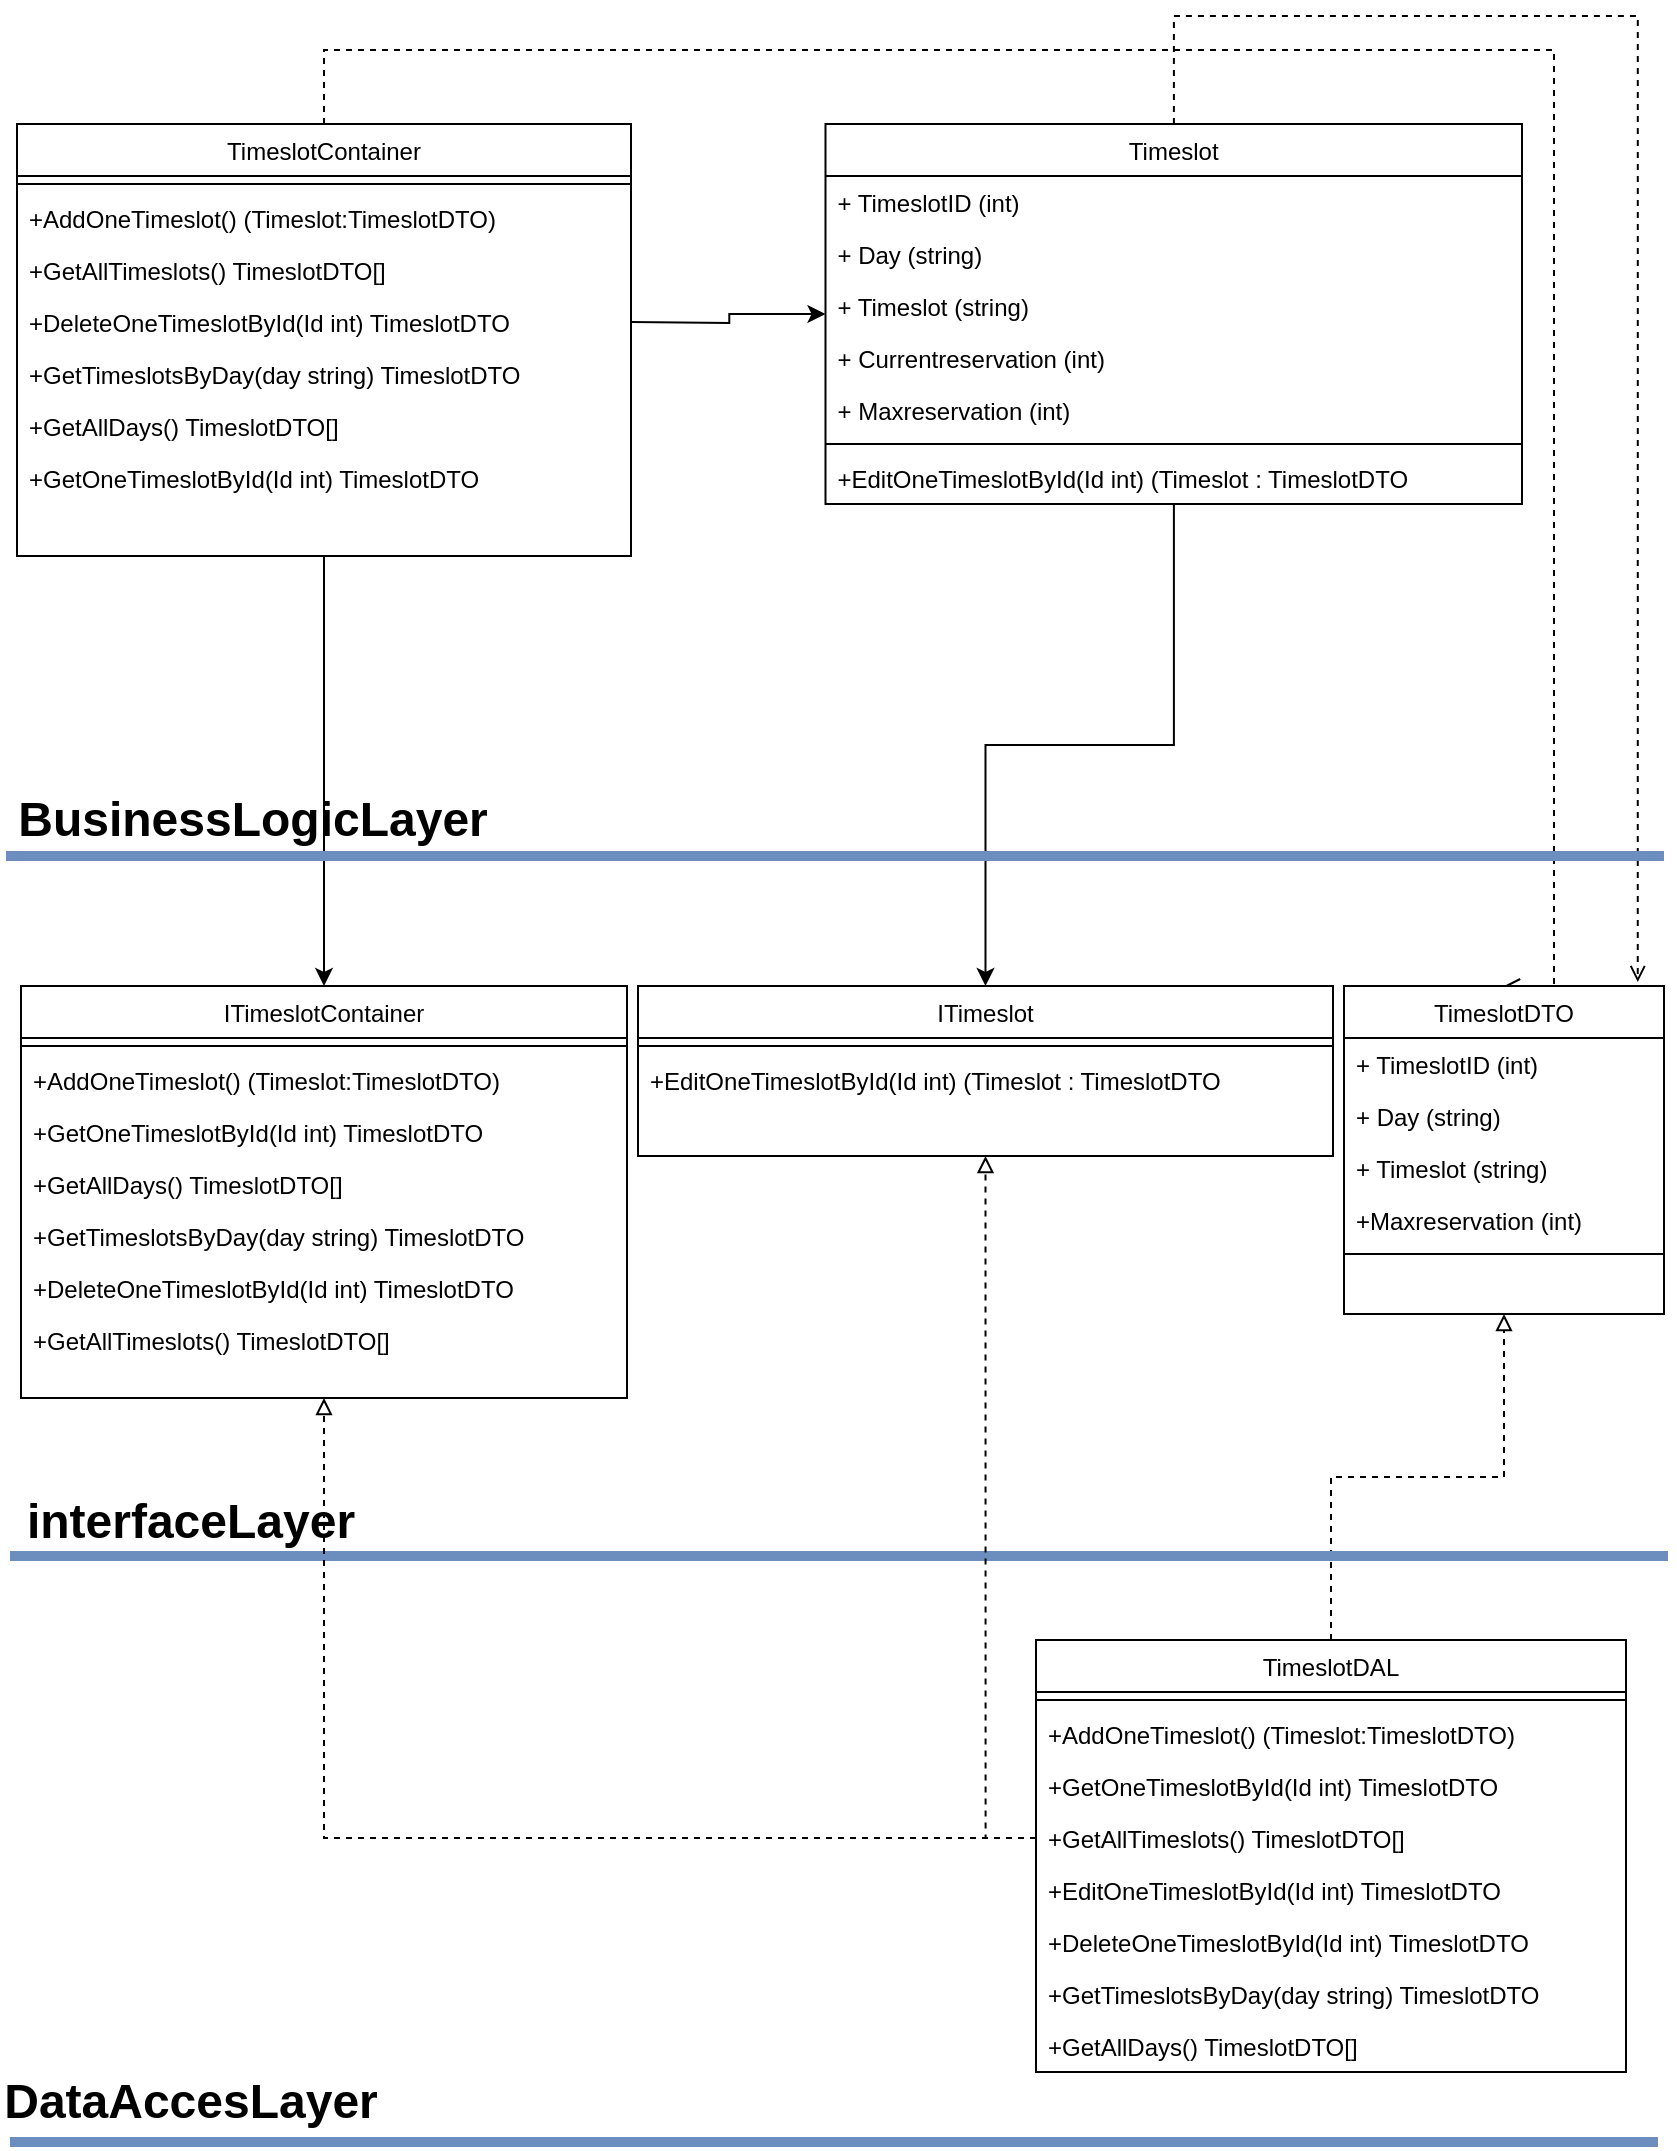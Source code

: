 <mxfile version="17.5.0" type="device"><diagram id="C5RBs43oDa-KdzZeNtuy" name="Page-1"><mxGraphModel dx="3961" dy="2322" grid="0" gridSize="10" guides="1" tooltips="1" connect="1" arrows="1" fold="1" page="1" pageScale="1" pageWidth="827" pageHeight="1169" math="0" shadow="0"><root><mxCell id="WIyWlLk6GJQsqaUBKTNV-0"/><mxCell id="WIyWlLk6GJQsqaUBKTNV-1" parent="WIyWlLk6GJQsqaUBKTNV-0"/><mxCell id="2ASBYMUM4X_x6EHXCCMw-126" style="edgeStyle=orthogonalEdgeStyle;rounded=0;orthogonalLoop=1;jettySize=auto;html=1;" parent="WIyWlLk6GJQsqaUBKTNV-1" source="zkfFHV4jXpPFQw0GAbJ--6" target="2ASBYMUM4X_x6EHXCCMw-103" edge="1"><mxGeometry relative="1" as="geometry"/></mxCell><mxCell id="2ASBYMUM4X_x6EHXCCMw-146" style="edgeStyle=orthogonalEdgeStyle;rounded=0;orthogonalLoop=1;jettySize=auto;html=1;entryX=0.918;entryY=-0.012;entryDx=0;entryDy=0;entryPerimeter=0;dashed=1;endArrow=open;endFill=0;" parent="WIyWlLk6GJQsqaUBKTNV-1" source="zkfFHV4jXpPFQw0GAbJ--6" target="wPqW9E9XoaMiJ4lmciyn-19" edge="1"><mxGeometry relative="1" as="geometry"><Array as="points"><mxPoint x="-245" y="-374"/><mxPoint x="-13" y="-374"/></Array></mxGeometry></mxCell><mxCell id="zkfFHV4jXpPFQw0GAbJ--6" value="Timeslot" style="swimlane;fontStyle=0;align=center;verticalAlign=top;childLayout=stackLayout;horizontal=1;startSize=26;horizontalStack=0;resizeParent=1;resizeLast=0;collapsible=1;marginBottom=0;rounded=0;shadow=0;strokeWidth=1;" parent="WIyWlLk6GJQsqaUBKTNV-1" vertex="1"><mxGeometry x="-419.25" y="-320" width="348.25" height="190" as="geometry"><mxRectangle x="130" y="380" width="160" height="26" as="alternateBounds"/></mxGeometry></mxCell><mxCell id="zkfFHV4jXpPFQw0GAbJ--7" value="+ TimeslotID (int)" style="text;align=left;verticalAlign=top;spacingLeft=4;spacingRight=4;overflow=hidden;rotatable=0;points=[[0,0.5],[1,0.5]];portConstraint=eastwest;" parent="zkfFHV4jXpPFQw0GAbJ--6" vertex="1"><mxGeometry y="26" width="348.25" height="26" as="geometry"/></mxCell><mxCell id="zkfFHV4jXpPFQw0GAbJ--8" value="+ Day (string)" style="text;align=left;verticalAlign=top;spacingLeft=4;spacingRight=4;overflow=hidden;rotatable=0;points=[[0,0.5],[1,0.5]];portConstraint=eastwest;rounded=0;shadow=0;html=0;" parent="zkfFHV4jXpPFQw0GAbJ--6" vertex="1"><mxGeometry y="52" width="348.25" height="26" as="geometry"/></mxCell><mxCell id="wPqW9E9XoaMiJ4lmciyn-0" value="+ Timeslot (string)" style="text;align=left;verticalAlign=top;spacingLeft=4;spacingRight=4;overflow=hidden;rotatable=0;points=[[0,0.5],[1,0.5]];portConstraint=eastwest;rounded=0;shadow=0;html=0;" parent="zkfFHV4jXpPFQw0GAbJ--6" vertex="1"><mxGeometry y="78" width="348.25" height="26" as="geometry"/></mxCell><mxCell id="wPqW9E9XoaMiJ4lmciyn-1" value="+ Currentreservation (int)" style="text;align=left;verticalAlign=top;spacingLeft=4;spacingRight=4;overflow=hidden;rotatable=0;points=[[0,0.5],[1,0.5]];portConstraint=eastwest;rounded=0;shadow=0;html=0;" parent="zkfFHV4jXpPFQw0GAbJ--6" vertex="1"><mxGeometry y="104" width="348.25" height="26" as="geometry"/></mxCell><mxCell id="wPqW9E9XoaMiJ4lmciyn-2" value="+ Maxreservation (int)" style="text;align=left;verticalAlign=top;spacingLeft=4;spacingRight=4;overflow=hidden;rotatable=0;points=[[0,0.5],[1,0.5]];portConstraint=eastwest;rounded=0;shadow=0;html=0;" parent="zkfFHV4jXpPFQw0GAbJ--6" vertex="1"><mxGeometry y="130" width="348.25" height="26" as="geometry"/></mxCell><mxCell id="zkfFHV4jXpPFQw0GAbJ--9" value="" style="line;html=1;strokeWidth=1;align=left;verticalAlign=middle;spacingTop=-1;spacingLeft=3;spacingRight=3;rotatable=0;labelPosition=right;points=[];portConstraint=eastwest;" parent="zkfFHV4jXpPFQw0GAbJ--6" vertex="1"><mxGeometry y="156" width="348.25" height="8" as="geometry"/></mxCell><mxCell id="_TMZn5hbdHprBEQDX3Co-15" value="+EditOneTimeslotById(Id int) (Timeslot : TimeslotDTO" style="text;align=left;verticalAlign=top;spacingLeft=4;spacingRight=4;overflow=hidden;rotatable=0;points=[[0,0.5],[1,0.5]];portConstraint=eastwest;rounded=0;shadow=0;html=0;" vertex="1" parent="zkfFHV4jXpPFQw0GAbJ--6"><mxGeometry y="164" width="348.25" height="26" as="geometry"/></mxCell><mxCell id="2ASBYMUM4X_x6EHXCCMw-127" style="edgeStyle=orthogonalEdgeStyle;rounded=0;orthogonalLoop=1;jettySize=auto;html=1;entryX=0.5;entryY=0;entryDx=0;entryDy=0;" parent="WIyWlLk6GJQsqaUBKTNV-1" source="wPqW9E9XoaMiJ4lmciyn-5" target="2ASBYMUM4X_x6EHXCCMw-112" edge="1"><mxGeometry relative="1" as="geometry"/></mxCell><mxCell id="2ASBYMUM4X_x6EHXCCMw-147" style="edgeStyle=orthogonalEdgeStyle;rounded=0;orthogonalLoop=1;jettySize=auto;html=1;entryX=0.5;entryY=0;entryDx=0;entryDy=0;dashed=1;endArrow=open;endFill=0;" parent="WIyWlLk6GJQsqaUBKTNV-1" source="wPqW9E9XoaMiJ4lmciyn-5" target="wPqW9E9XoaMiJ4lmciyn-19" edge="1"><mxGeometry relative="1" as="geometry"><Array as="points"><mxPoint x="-670" y="-357"/><mxPoint x="-55" y="-357"/><mxPoint x="-55" y="111"/></Array></mxGeometry></mxCell><mxCell id="wPqW9E9XoaMiJ4lmciyn-5" value="TimeslotContainer" style="swimlane;fontStyle=0;align=center;verticalAlign=top;childLayout=stackLayout;horizontal=1;startSize=26;horizontalStack=0;resizeParent=1;resizeLast=0;collapsible=1;marginBottom=0;rounded=0;shadow=0;strokeWidth=1;" parent="WIyWlLk6GJQsqaUBKTNV-1" vertex="1"><mxGeometry x="-823.5" y="-320" width="307" height="216" as="geometry"><mxRectangle x="130" y="380" width="160" height="26" as="alternateBounds"/></mxGeometry></mxCell><mxCell id="_TMZn5hbdHprBEQDX3Co-8" value="" style="line;html=1;strokeWidth=1;align=left;verticalAlign=middle;spacingTop=-1;spacingLeft=3;spacingRight=3;rotatable=0;labelPosition=right;points=[];portConstraint=eastwest;" vertex="1" parent="wPqW9E9XoaMiJ4lmciyn-5"><mxGeometry y="26" width="307" height="8" as="geometry"/></mxCell><mxCell id="_TMZn5hbdHprBEQDX3Co-9" value="+AddOneTimeslot() (Timeslot:TimeslotDTO)" style="text;align=left;verticalAlign=top;spacingLeft=4;spacingRight=4;overflow=hidden;rotatable=0;points=[[0,0.5],[1,0.5]];portConstraint=eastwest;rounded=0;shadow=0;html=0;" vertex="1" parent="wPqW9E9XoaMiJ4lmciyn-5"><mxGeometry y="34" width="307" height="26" as="geometry"/></mxCell><mxCell id="_TMZn5hbdHprBEQDX3Co-14" value="+GetAllTimeslots() TimeslotDTO[]" style="text;align=left;verticalAlign=top;spacingLeft=4;spacingRight=4;overflow=hidden;rotatable=0;points=[[0,0.5],[1,0.5]];portConstraint=eastwest;rounded=0;shadow=0;html=0;" vertex="1" parent="wPqW9E9XoaMiJ4lmciyn-5"><mxGeometry y="60" width="307" height="26" as="geometry"/></mxCell><mxCell id="_TMZn5hbdHprBEQDX3Co-13" value="+DeleteOneTimeslotById(Id int) TimeslotDTO" style="text;align=left;verticalAlign=top;spacingLeft=4;spacingRight=4;overflow=hidden;rotatable=0;points=[[0,0.5],[1,0.5]];portConstraint=eastwest;rounded=0;shadow=0;html=0;" vertex="1" parent="wPqW9E9XoaMiJ4lmciyn-5"><mxGeometry y="86" width="307" height="26" as="geometry"/></mxCell><mxCell id="_TMZn5hbdHprBEQDX3Co-12" value="+GetTimeslotsByDay(day string) TimeslotDTO" style="text;align=left;verticalAlign=top;spacingLeft=4;spacingRight=4;overflow=hidden;rotatable=0;points=[[0,0.5],[1,0.5]];portConstraint=eastwest;rounded=0;shadow=0;html=0;" vertex="1" parent="wPqW9E9XoaMiJ4lmciyn-5"><mxGeometry y="112" width="307" height="26" as="geometry"/></mxCell><mxCell id="_TMZn5hbdHprBEQDX3Co-11" value="+GetAllDays() TimeslotDTO[]" style="text;align=left;verticalAlign=top;spacingLeft=4;spacingRight=4;overflow=hidden;rotatable=0;points=[[0,0.5],[1,0.5]];portConstraint=eastwest;rounded=0;shadow=0;html=0;" vertex="1" parent="wPqW9E9XoaMiJ4lmciyn-5"><mxGeometry y="138" width="307" height="26" as="geometry"/></mxCell><mxCell id="_TMZn5hbdHprBEQDX3Co-10" value="+GetOneTimeslotById(Id int) TimeslotDTO" style="text;align=left;verticalAlign=top;spacingLeft=4;spacingRight=4;overflow=hidden;rotatable=0;points=[[0,0.5],[1,0.5]];portConstraint=eastwest;rounded=0;shadow=0;html=0;" vertex="1" parent="wPqW9E9XoaMiJ4lmciyn-5"><mxGeometry y="164" width="307" height="26" as="geometry"/></mxCell><mxCell id="wPqW9E9XoaMiJ4lmciyn-19" value="TimeslotDTO" style="swimlane;fontStyle=0;align=center;verticalAlign=top;childLayout=stackLayout;horizontal=1;startSize=26;horizontalStack=0;resizeParent=1;resizeLast=0;collapsible=1;marginBottom=0;rounded=0;shadow=0;strokeWidth=1;" parent="WIyWlLk6GJQsqaUBKTNV-1" vertex="1"><mxGeometry x="-160" y="111" width="160" height="164" as="geometry"><mxRectangle x="130" y="380" width="160" height="26" as="alternateBounds"/></mxGeometry></mxCell><mxCell id="wPqW9E9XoaMiJ4lmciyn-21" value="+ TimeslotID (int)" style="text;align=left;verticalAlign=top;spacingLeft=4;spacingRight=4;overflow=hidden;rotatable=0;points=[[0,0.5],[1,0.5]];portConstraint=eastwest;rounded=0;shadow=0;html=0;" parent="wPqW9E9XoaMiJ4lmciyn-19" vertex="1"><mxGeometry y="26" width="160" height="26" as="geometry"/></mxCell><mxCell id="wPqW9E9XoaMiJ4lmciyn-26" value="+ Day (string)" style="text;align=left;verticalAlign=top;spacingLeft=4;spacingRight=4;overflow=hidden;rotatable=0;points=[[0,0.5],[1,0.5]];portConstraint=eastwest;rounded=0;shadow=0;html=0;" parent="wPqW9E9XoaMiJ4lmciyn-19" vertex="1"><mxGeometry y="52" width="160" height="26" as="geometry"/></mxCell><mxCell id="wPqW9E9XoaMiJ4lmciyn-27" value="+ Timeslot (string)" style="text;align=left;verticalAlign=top;spacingLeft=4;spacingRight=4;overflow=hidden;rotatable=0;points=[[0,0.5],[1,0.5]];portConstraint=eastwest;rounded=0;shadow=0;html=0;" parent="wPqW9E9XoaMiJ4lmciyn-19" vertex="1"><mxGeometry y="78" width="160" height="26" as="geometry"/></mxCell><mxCell id="wPqW9E9XoaMiJ4lmciyn-29" value="+Maxreservation (int)" style="text;align=left;verticalAlign=top;spacingLeft=4;spacingRight=4;overflow=hidden;rotatable=0;points=[[0,0.5],[1,0.5]];portConstraint=eastwest;rounded=0;shadow=0;html=0;" parent="wPqW9E9XoaMiJ4lmciyn-19" vertex="1"><mxGeometry y="104" width="160" height="26" as="geometry"/></mxCell><mxCell id="wPqW9E9XoaMiJ4lmciyn-20" value="" style="line;html=1;strokeWidth=1;align=left;verticalAlign=middle;spacingTop=-1;spacingLeft=3;spacingRight=3;rotatable=0;labelPosition=right;points=[];portConstraint=eastwest;" parent="wPqW9E9XoaMiJ4lmciyn-19" vertex="1"><mxGeometry y="130" width="160" height="8" as="geometry"/></mxCell><mxCell id="2ASBYMUM4X_x6EHXCCMw-142" style="edgeStyle=orthogonalEdgeStyle;rounded=0;orthogonalLoop=1;jettySize=auto;html=1;entryX=0.5;entryY=1;entryDx=0;entryDy=0;dashed=1;endArrow=block;endFill=0;" parent="WIyWlLk6GJQsqaUBKTNV-1" source="wPqW9E9XoaMiJ4lmciyn-39" target="wPqW9E9XoaMiJ4lmciyn-19" edge="1"><mxGeometry relative="1" as="geometry"/></mxCell><mxCell id="wPqW9E9XoaMiJ4lmciyn-39" value="TimeslotDAL" style="swimlane;fontStyle=0;align=center;verticalAlign=top;childLayout=stackLayout;horizontal=1;startSize=26;horizontalStack=0;resizeParent=1;resizeLast=0;collapsible=1;marginBottom=0;rounded=0;shadow=0;strokeWidth=1;" parent="WIyWlLk6GJQsqaUBKTNV-1" vertex="1"><mxGeometry x="-314" y="438" width="295" height="216" as="geometry"><mxRectangle x="130" y="380" width="160" height="26" as="alternateBounds"/></mxGeometry></mxCell><mxCell id="wPqW9E9XoaMiJ4lmciyn-40" value="" style="line;html=1;strokeWidth=1;align=left;verticalAlign=middle;spacingTop=-1;spacingLeft=3;spacingRight=3;rotatable=0;labelPosition=right;points=[];portConstraint=eastwest;" parent="wPqW9E9XoaMiJ4lmciyn-39" vertex="1"><mxGeometry y="26" width="295" height="8" as="geometry"/></mxCell><mxCell id="wPqW9E9XoaMiJ4lmciyn-41" value="+AddOneTimeslot() (Timeslot:TimeslotDTO)" style="text;align=left;verticalAlign=top;spacingLeft=4;spacingRight=4;overflow=hidden;rotatable=0;points=[[0,0.5],[1,0.5]];portConstraint=eastwest;rounded=0;shadow=0;html=0;" parent="wPqW9E9XoaMiJ4lmciyn-39" vertex="1"><mxGeometry y="34" width="295" height="26" as="geometry"/></mxCell><mxCell id="wPqW9E9XoaMiJ4lmciyn-42" value="+GetOneTimeslotById(Id int) TimeslotDTO" style="text;align=left;verticalAlign=top;spacingLeft=4;spacingRight=4;overflow=hidden;rotatable=0;points=[[0,0.5],[1,0.5]];portConstraint=eastwest;rounded=0;shadow=0;html=0;" parent="wPqW9E9XoaMiJ4lmciyn-39" vertex="1"><mxGeometry y="60" width="295" height="26" as="geometry"/></mxCell><mxCell id="wPqW9E9XoaMiJ4lmciyn-43" value="+GetAllTimeslots() TimeslotDTO[]" style="text;align=left;verticalAlign=top;spacingLeft=4;spacingRight=4;overflow=hidden;rotatable=0;points=[[0,0.5],[1,0.5]];portConstraint=eastwest;rounded=0;shadow=0;html=0;" parent="wPqW9E9XoaMiJ4lmciyn-39" vertex="1"><mxGeometry y="86" width="295" height="26" as="geometry"/></mxCell><mxCell id="wPqW9E9XoaMiJ4lmciyn-44" value="+EditOneTimeslotById(Id int) TimeslotDTO" style="text;align=left;verticalAlign=top;spacingLeft=4;spacingRight=4;overflow=hidden;rotatable=0;points=[[0,0.5],[1,0.5]];portConstraint=eastwest;rounded=0;shadow=0;html=0;" parent="wPqW9E9XoaMiJ4lmciyn-39" vertex="1"><mxGeometry y="112" width="295" height="26" as="geometry"/></mxCell><mxCell id="wPqW9E9XoaMiJ4lmciyn-45" value="+DeleteOneTimeslotById(Id int) TimeslotDTO" style="text;align=left;verticalAlign=top;spacingLeft=4;spacingRight=4;overflow=hidden;rotatable=0;points=[[0,0.5],[1,0.5]];portConstraint=eastwest;rounded=0;shadow=0;html=0;" parent="wPqW9E9XoaMiJ4lmciyn-39" vertex="1"><mxGeometry y="138" width="295" height="26" as="geometry"/></mxCell><mxCell id="wPqW9E9XoaMiJ4lmciyn-46" value="+GetTimeslotsByDay(day string) TimeslotDTO" style="text;align=left;verticalAlign=top;spacingLeft=4;spacingRight=4;overflow=hidden;rotatable=0;points=[[0,0.5],[1,0.5]];portConstraint=eastwest;rounded=0;shadow=0;html=0;" parent="wPqW9E9XoaMiJ4lmciyn-39" vertex="1"><mxGeometry y="164" width="295" height="26" as="geometry"/></mxCell><mxCell id="KAeOPzoLrUNyaGxmKHwU-0" value="+GetAllDays() TimeslotDTO[]" style="text;align=left;verticalAlign=top;spacingLeft=4;spacingRight=4;overflow=hidden;rotatable=0;points=[[0,0.5],[1,0.5]];portConstraint=eastwest;rounded=0;shadow=0;html=0;" parent="wPqW9E9XoaMiJ4lmciyn-39" vertex="1"><mxGeometry y="190" width="295" height="26" as="geometry"/></mxCell><mxCell id="2ASBYMUM4X_x6EHXCCMw-76" value="" style="endArrow=none;html=1;rounded=0;fillColor=#dae8fc;strokeColor=#6c8ebf;strokeWidth=5;" parent="WIyWlLk6GJQsqaUBKTNV-1" edge="1"><mxGeometry width="50" height="50" relative="1" as="geometry"><mxPoint x="-829" y="46" as="sourcePoint"/><mxPoint y="46" as="targetPoint"/></mxGeometry></mxCell><mxCell id="2ASBYMUM4X_x6EHXCCMw-77" value="" style="endArrow=none;html=1;rounded=0;fillColor=#dae8fc;strokeColor=#6c8ebf;strokeWidth=5;" parent="WIyWlLk6GJQsqaUBKTNV-1" edge="1"><mxGeometry width="50" height="50" relative="1" as="geometry"><mxPoint x="-827.0" y="396" as="sourcePoint"/><mxPoint x="2" y="396" as="targetPoint"/></mxGeometry></mxCell><mxCell id="2ASBYMUM4X_x6EHXCCMw-93" value="&lt;b&gt;&lt;font style=&quot;font-size: 24px&quot;&gt;interfaceLayer&lt;/font&gt;&lt;/b&gt;" style="text;html=1;strokeColor=none;fillColor=none;align=center;verticalAlign=middle;whiteSpace=wrap;rounded=0;" parent="WIyWlLk6GJQsqaUBKTNV-1" vertex="1"><mxGeometry x="-829" y="364" width="185" height="30" as="geometry"/></mxCell><mxCell id="2ASBYMUM4X_x6EHXCCMw-94" value="&lt;b&gt;&lt;font style=&quot;font-size: 24px&quot;&gt;DataAccesLayer&lt;/font&gt;&lt;/b&gt;" style="text;html=1;strokeColor=none;fillColor=none;align=center;verticalAlign=middle;whiteSpace=wrap;rounded=0;" parent="WIyWlLk6GJQsqaUBKTNV-1" vertex="1"><mxGeometry x="-829" y="654" width="185" height="30" as="geometry"/></mxCell><mxCell id="2ASBYMUM4X_x6EHXCCMw-96" value="" style="endArrow=none;html=1;rounded=0;fontSize=24;fillColor=#dae8fc;strokeColor=#6c8ebf;strokeWidth=5;" parent="WIyWlLk6GJQsqaUBKTNV-1" edge="1"><mxGeometry width="50" height="50" relative="1" as="geometry"><mxPoint x="-827.0" y="689" as="sourcePoint"/><mxPoint x="-3" y="689" as="targetPoint"/></mxGeometry></mxCell><mxCell id="2ASBYMUM4X_x6EHXCCMw-97" value="&lt;b&gt;&lt;font style=&quot;font-size: 24px&quot;&gt;BusinessLogicLayer&lt;/font&gt;&lt;/b&gt;" style="text;html=1;strokeColor=none;fillColor=none;align=center;verticalAlign=middle;whiteSpace=wrap;rounded=0;" parent="WIyWlLk6GJQsqaUBKTNV-1" vertex="1"><mxGeometry x="-798" y="13" width="185" height="30" as="geometry"/></mxCell><mxCell id="2ASBYMUM4X_x6EHXCCMw-103" value="ITimeslot" style="swimlane;fontStyle=0;align=center;verticalAlign=top;childLayout=stackLayout;horizontal=1;startSize=26;horizontalStack=0;resizeParent=1;resizeLast=0;collapsible=1;marginBottom=0;rounded=0;shadow=0;strokeWidth=1;" parent="WIyWlLk6GJQsqaUBKTNV-1" vertex="1"><mxGeometry x="-513" y="111" width="347.5" height="85" as="geometry"><mxRectangle x="130" y="380" width="160" height="26" as="alternateBounds"/></mxGeometry></mxCell><mxCell id="2ASBYMUM4X_x6EHXCCMw-109" value="" style="line;html=1;strokeWidth=1;align=left;verticalAlign=middle;spacingTop=-1;spacingLeft=3;spacingRight=3;rotatable=0;labelPosition=right;points=[];portConstraint=eastwest;" parent="2ASBYMUM4X_x6EHXCCMw-103" vertex="1"><mxGeometry y="26" width="347.5" height="8" as="geometry"/></mxCell><mxCell id="2ASBYMUM4X_x6EHXCCMw-110" value="+EditOneTimeslotById(Id int) (Timeslot : TimeslotDTO" style="text;align=left;verticalAlign=top;spacingLeft=4;spacingRight=4;overflow=hidden;rotatable=0;points=[[0,0.5],[1,0.5]];portConstraint=eastwest;rounded=0;shadow=0;html=0;" parent="2ASBYMUM4X_x6EHXCCMw-103" vertex="1"><mxGeometry y="34" width="347.5" height="26" as="geometry"/></mxCell><mxCell id="2ASBYMUM4X_x6EHXCCMw-112" value="ITimeslotContainer" style="swimlane;fontStyle=0;align=center;verticalAlign=top;childLayout=stackLayout;horizontal=1;startSize=26;horizontalStack=0;resizeParent=1;resizeLast=0;collapsible=1;marginBottom=0;rounded=0;shadow=0;strokeWidth=1;" parent="WIyWlLk6GJQsqaUBKTNV-1" vertex="1"><mxGeometry x="-821.5" y="111" width="303" height="206" as="geometry"><mxRectangle x="130" y="380" width="160" height="26" as="alternateBounds"/></mxGeometry></mxCell><mxCell id="_TMZn5hbdHprBEQDX3Co-0" value="" style="line;html=1;strokeWidth=1;align=left;verticalAlign=middle;spacingTop=-1;spacingLeft=3;spacingRight=3;rotatable=0;labelPosition=right;points=[];portConstraint=eastwest;" vertex="1" parent="2ASBYMUM4X_x6EHXCCMw-112"><mxGeometry y="26" width="303" height="8" as="geometry"/></mxCell><mxCell id="_TMZn5hbdHprBEQDX3Co-1" value="+AddOneTimeslot() (Timeslot:TimeslotDTO)" style="text;align=left;verticalAlign=top;spacingLeft=4;spacingRight=4;overflow=hidden;rotatable=0;points=[[0,0.5],[1,0.5]];portConstraint=eastwest;rounded=0;shadow=0;html=0;" vertex="1" parent="2ASBYMUM4X_x6EHXCCMw-112"><mxGeometry y="34" width="303" height="26" as="geometry"/></mxCell><mxCell id="_TMZn5hbdHprBEQDX3Co-2" value="+GetOneTimeslotById(Id int) TimeslotDTO" style="text;align=left;verticalAlign=top;spacingLeft=4;spacingRight=4;overflow=hidden;rotatable=0;points=[[0,0.5],[1,0.5]];portConstraint=eastwest;rounded=0;shadow=0;html=0;" vertex="1" parent="2ASBYMUM4X_x6EHXCCMw-112"><mxGeometry y="60" width="303" height="26" as="geometry"/></mxCell><mxCell id="_TMZn5hbdHprBEQDX3Co-7" value="+GetAllDays() TimeslotDTO[]" style="text;align=left;verticalAlign=top;spacingLeft=4;spacingRight=4;overflow=hidden;rotatable=0;points=[[0,0.5],[1,0.5]];portConstraint=eastwest;rounded=0;shadow=0;html=0;" vertex="1" parent="2ASBYMUM4X_x6EHXCCMw-112"><mxGeometry y="86" width="303" height="26" as="geometry"/></mxCell><mxCell id="_TMZn5hbdHprBEQDX3Co-6" value="+GetTimeslotsByDay(day string) TimeslotDTO" style="text;align=left;verticalAlign=top;spacingLeft=4;spacingRight=4;overflow=hidden;rotatable=0;points=[[0,0.5],[1,0.5]];portConstraint=eastwest;rounded=0;shadow=0;html=0;" vertex="1" parent="2ASBYMUM4X_x6EHXCCMw-112"><mxGeometry y="112" width="303" height="26" as="geometry"/></mxCell><mxCell id="_TMZn5hbdHprBEQDX3Co-5" value="+DeleteOneTimeslotById(Id int) TimeslotDTO" style="text;align=left;verticalAlign=top;spacingLeft=4;spacingRight=4;overflow=hidden;rotatable=0;points=[[0,0.5],[1,0.5]];portConstraint=eastwest;rounded=0;shadow=0;html=0;" vertex="1" parent="2ASBYMUM4X_x6EHXCCMw-112"><mxGeometry y="138" width="303" height="26" as="geometry"/></mxCell><mxCell id="_TMZn5hbdHprBEQDX3Co-3" value="+GetAllTimeslots() TimeslotDTO[]" style="text;align=left;verticalAlign=top;spacingLeft=4;spacingRight=4;overflow=hidden;rotatable=0;points=[[0,0.5],[1,0.5]];portConstraint=eastwest;rounded=0;shadow=0;html=0;" vertex="1" parent="2ASBYMUM4X_x6EHXCCMw-112"><mxGeometry y="164" width="303" height="26" as="geometry"/></mxCell><mxCell id="2ASBYMUM4X_x6EHXCCMw-140" style="edgeStyle=orthogonalEdgeStyle;rounded=0;orthogonalLoop=1;jettySize=auto;html=1;entryX=0;entryY=0.5;entryDx=0;entryDy=0;" parent="WIyWlLk6GJQsqaUBKTNV-1" target="zkfFHV4jXpPFQw0GAbJ--6" edge="1"><mxGeometry relative="1" as="geometry"><mxPoint x="-516.5" y="-221.0" as="sourcePoint"/></mxGeometry></mxCell><mxCell id="2ASBYMUM4X_x6EHXCCMw-143" style="edgeStyle=orthogonalEdgeStyle;rounded=0;orthogonalLoop=1;jettySize=auto;html=1;entryX=0.5;entryY=1;entryDx=0;entryDy=0;dashed=1;endArrow=block;endFill=0;" parent="WIyWlLk6GJQsqaUBKTNV-1" source="wPqW9E9XoaMiJ4lmciyn-43" target="2ASBYMUM4X_x6EHXCCMw-103" edge="1"><mxGeometry relative="1" as="geometry"/></mxCell><mxCell id="2ASBYMUM4X_x6EHXCCMw-144" style="edgeStyle=orthogonalEdgeStyle;rounded=0;orthogonalLoop=1;jettySize=auto;html=1;entryX=0.5;entryY=1;entryDx=0;entryDy=0;dashed=1;endArrow=block;endFill=0;" parent="WIyWlLk6GJQsqaUBKTNV-1" source="wPqW9E9XoaMiJ4lmciyn-43" target="2ASBYMUM4X_x6EHXCCMw-112" edge="1"><mxGeometry relative="1" as="geometry"/></mxCell></root></mxGraphModel></diagram></mxfile>